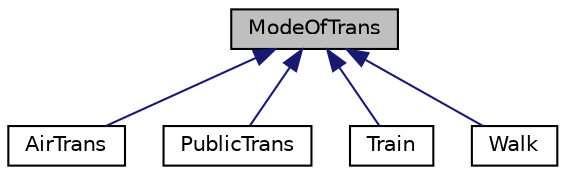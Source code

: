 digraph "ModeOfTrans"
{
 // LATEX_PDF_SIZE
  edge [fontname="Helvetica",fontsize="10",labelfontname="Helvetica",labelfontsize="10"];
  node [fontname="Helvetica",fontsize="10",shape=record];
  Node1 [label="ModeOfTrans",height=0.2,width=0.4,color="black", fillcolor="grey75", style="filled", fontcolor="black",tooltip="Abstract base class for different modes of transport."];
  Node1 -> Node2 [dir="back",color="midnightblue",fontsize="10",style="solid",fontname="Helvetica"];
  Node2 [label="AirTrans",height=0.2,width=0.4,color="black", fillcolor="white", style="filled",URL="$classAirTrans.html",tooltip="Represents air transport as a mode of transport."];
  Node1 -> Node3 [dir="back",color="midnightblue",fontsize="10",style="solid",fontname="Helvetica"];
  Node3 [label="PublicTrans",height=0.2,width=0.4,color="black", fillcolor="white", style="filled",URL="$classPublicTrans.html",tooltip="Represents public transportation as a mode of transport."];
  Node1 -> Node4 [dir="back",color="midnightblue",fontsize="10",style="solid",fontname="Helvetica"];
  Node4 [label="Train",height=0.2,width=0.4,color="black", fillcolor="white", style="filled",URL="$classTrain.html",tooltip="Represents train transport as a mode of transport."];
  Node1 -> Node5 [dir="back",color="midnightblue",fontsize="10",style="solid",fontname="Helvetica"];
  Node5 [label="Walk",height=0.2,width=0.4,color="black", fillcolor="white", style="filled",URL="$classWalk.html",tooltip="Represents walking as a mode of transport."];
}
